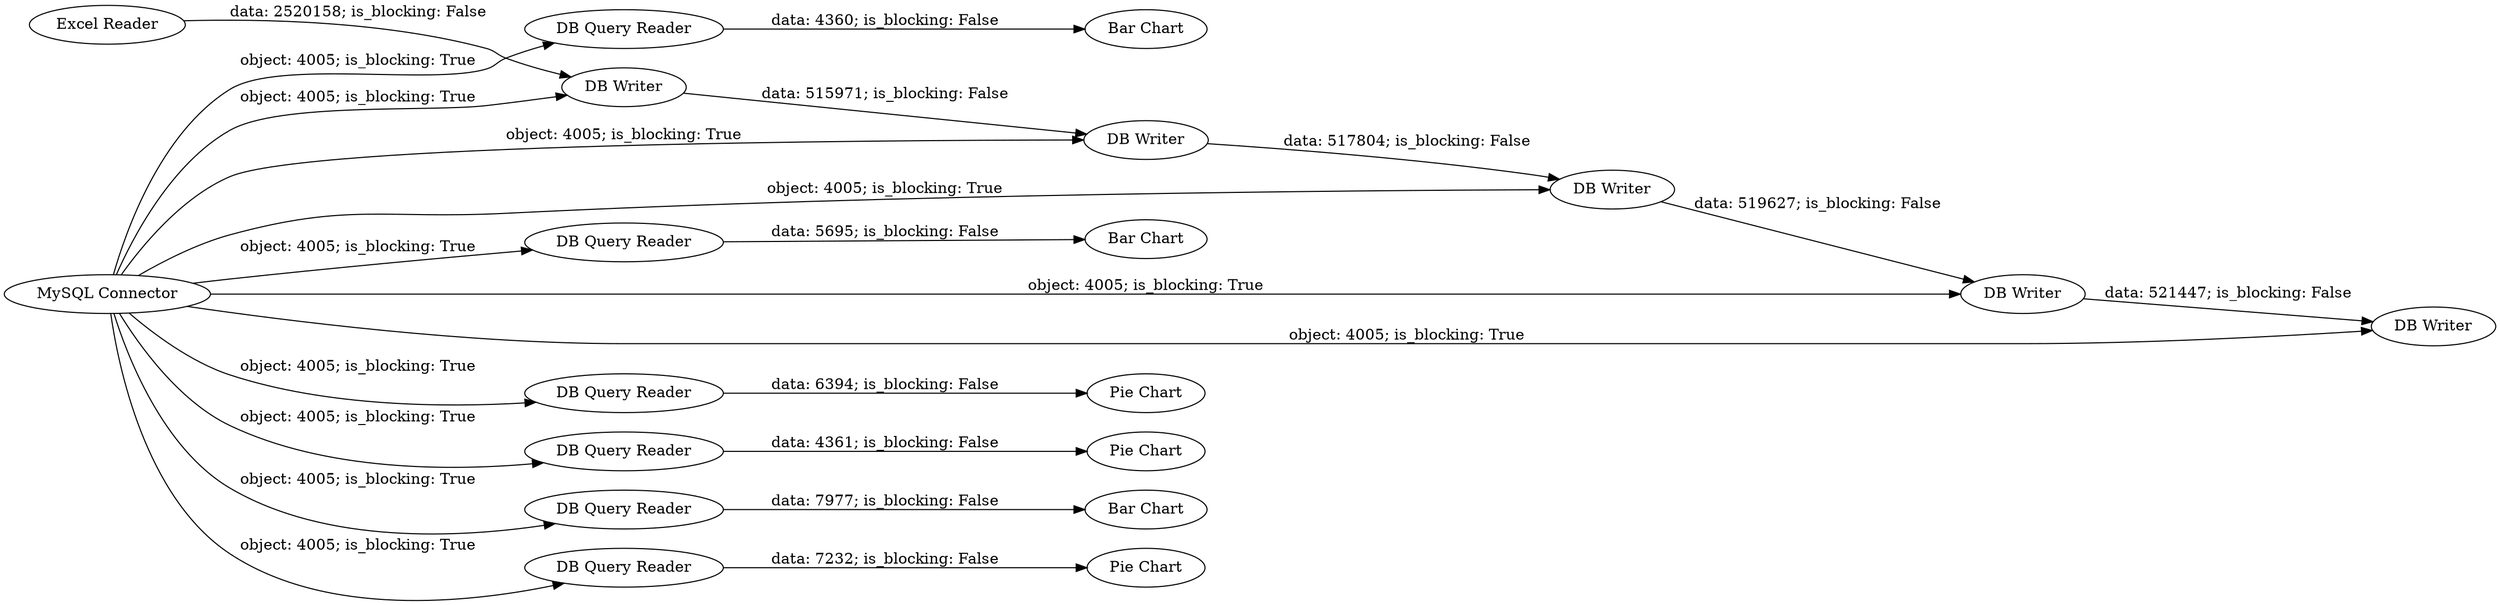 digraph {
	"-1963012990614633774_6" [label="DB Writer"]
	"-1963012990614633774_20" [label="Pie Chart"]
	"-1963012990614633774_25" [label="Bar Chart"]
	"-1963012990614633774_16" [label="DB Query Reader"]
	"-1963012990614633774_21" [label="DB Query Reader"]
	"-1963012990614633774_3" [label="DB Writer"]
	"-1963012990614633774_22" [label="Pie Chart"]
	"-1963012990614633774_8" [label="DB Writer"]
	"-1963012990614633774_24" [label="DB Query Reader"]
	"-1963012990614633774_27" [label="DB Query Reader"]
	"-1963012990614633774_18" [label="Bar Chart"]
	"-1963012990614633774_1" [label="Excel Reader"]
	"-1963012990614633774_26" [label="Bar Chart"]
	"-1963012990614633774_14" [label="DB Query Reader"]
	"-1963012990614633774_9" [label="DB Writer"]
	"-1963012990614633774_5" [label="MySQL Connector"]
	"-1963012990614633774_28" [label="Pie Chart"]
	"-1963012990614633774_23" [label="DB Query Reader"]
	"-1963012990614633774_7" [label="DB Writer"]
	"-1963012990614633774_3" -> "-1963012990614633774_6" [label="data: 515971; is_blocking: False"]
	"-1963012990614633774_5" -> "-1963012990614633774_23" [label="object: 4005; is_blocking: True"]
	"-1963012990614633774_1" -> "-1963012990614633774_3" [label="data: 2520158; is_blocking: False"]
	"-1963012990614633774_21" -> "-1963012990614633774_22" [label="data: 4361; is_blocking: False"]
	"-1963012990614633774_7" -> "-1963012990614633774_8" [label="data: 519627; is_blocking: False"]
	"-1963012990614633774_8" -> "-1963012990614633774_9" [label="data: 521447; is_blocking: False"]
	"-1963012990614633774_14" -> "-1963012990614633774_18" [label="data: 4360; is_blocking: False"]
	"-1963012990614633774_23" -> "-1963012990614633774_25" [label="data: 5695; is_blocking: False"]
	"-1963012990614633774_5" -> "-1963012990614633774_24" [label="object: 4005; is_blocking: True"]
	"-1963012990614633774_16" -> "-1963012990614633774_20" [label="data: 6394; is_blocking: False"]
	"-1963012990614633774_5" -> "-1963012990614633774_14" [label="object: 4005; is_blocking: True"]
	"-1963012990614633774_5" -> "-1963012990614633774_3" [label="object: 4005; is_blocking: True"]
	"-1963012990614633774_5" -> "-1963012990614633774_8" [label="object: 4005; is_blocking: True"]
	"-1963012990614633774_24" -> "-1963012990614633774_26" [label="data: 7977; is_blocking: False"]
	"-1963012990614633774_27" -> "-1963012990614633774_28" [label="data: 7232; is_blocking: False"]
	"-1963012990614633774_5" -> "-1963012990614633774_6" [label="object: 4005; is_blocking: True"]
	"-1963012990614633774_5" -> "-1963012990614633774_21" [label="object: 4005; is_blocking: True"]
	"-1963012990614633774_5" -> "-1963012990614633774_7" [label="object: 4005; is_blocking: True"]
	"-1963012990614633774_6" -> "-1963012990614633774_7" [label="data: 517804; is_blocking: False"]
	"-1963012990614633774_5" -> "-1963012990614633774_9" [label="object: 4005; is_blocking: True"]
	"-1963012990614633774_5" -> "-1963012990614633774_16" [label="object: 4005; is_blocking: True"]
	"-1963012990614633774_5" -> "-1963012990614633774_27" [label="object: 4005; is_blocking: True"]
	rankdir=LR
}
